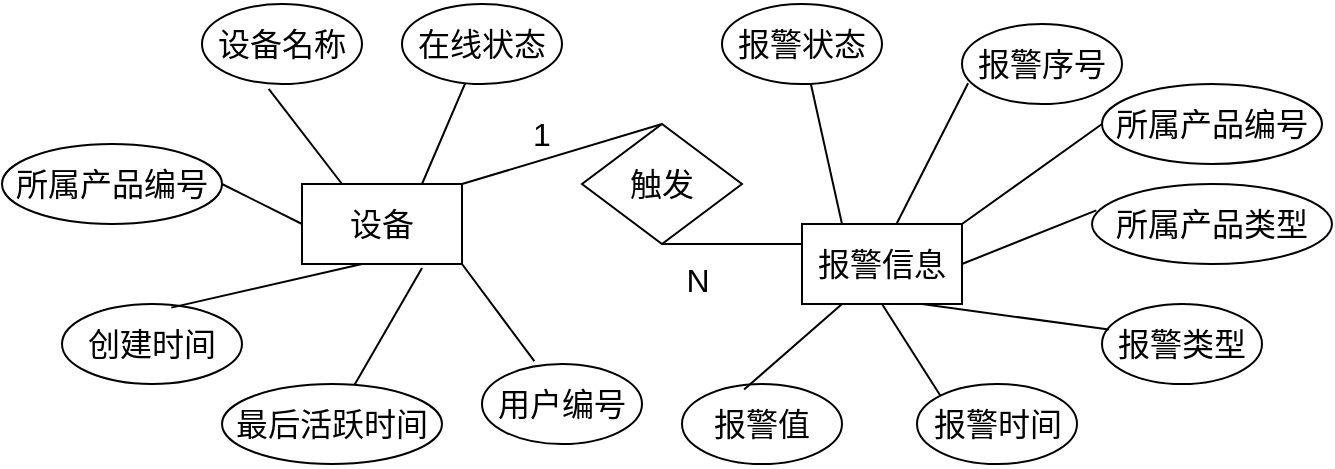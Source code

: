 <mxfile version="27.0.3">
  <diagram name="第 1 页" id="J3vB-FwPaxZ_yUchfMtn">
    <mxGraphModel dx="1500" dy="826" grid="1" gridSize="10" guides="1" tooltips="1" connect="1" arrows="1" fold="1" page="1" pageScale="1" pageWidth="827" pageHeight="1169" math="0" shadow="0">
      <root>
        <mxCell id="0" />
        <mxCell id="1" parent="0" />
        <mxCell id="3fFJmNPRNffP4QOuDfKV-3" value="&lt;font face=&quot;Helvetica&quot; style=&quot;font-size: 16px;&quot;&gt;报警信息&lt;/font&gt;" style="rounded=0;whiteSpace=wrap;html=1;" vertex="1" parent="1">
          <mxGeometry x="460" y="440" width="80" height="40" as="geometry" />
        </mxCell>
        <mxCell id="3fFJmNPRNffP4QOuDfKV-7" value="&lt;font style=&quot;font-size: 16px;&quot;&gt;设备&lt;/font&gt;" style="rounded=0;whiteSpace=wrap;html=1;" vertex="1" parent="1">
          <mxGeometry x="210" y="420" width="80" height="40" as="geometry" />
        </mxCell>
        <mxCell id="3fFJmNPRNffP4QOuDfKV-29" value="&lt;p class=&quot;MsoNormal&quot;&gt;&lt;font face=&quot;Helvetica&quot; style=&quot;font-size: 16px;&quot;&gt;设备名称&lt;/font&gt;&lt;/p&gt;" style="ellipse;whiteSpace=wrap;html=1;" vertex="1" parent="1">
          <mxGeometry x="160" y="330" width="80" height="40" as="geometry" />
        </mxCell>
        <mxCell id="3fFJmNPRNffP4QOuDfKV-30" value="&lt;p class=&quot;MsoNormal&quot;&gt;&lt;font face=&quot;Helvetica&quot; style=&quot;font-size: 16px;&quot;&gt;在线状态&lt;/font&gt;&lt;/p&gt;" style="ellipse;whiteSpace=wrap;html=1;" vertex="1" parent="1">
          <mxGeometry x="260" y="330" width="80" height="40" as="geometry" />
        </mxCell>
        <mxCell id="3fFJmNPRNffP4QOuDfKV-31" value="&lt;p class=&quot;MsoNormal&quot;&gt;&lt;font face=&quot;Helvetica&quot; style=&quot;font-size: 16px;&quot;&gt;用户编号&lt;/font&gt;&lt;/p&gt;" style="ellipse;whiteSpace=wrap;html=1;" vertex="1" parent="1">
          <mxGeometry x="300" y="510" width="80" height="40" as="geometry" />
        </mxCell>
        <mxCell id="3fFJmNPRNffP4QOuDfKV-32" value="&lt;p class=&quot;MsoNormal&quot;&gt;&lt;font face=&quot;Helvetica&quot; style=&quot;font-size: 16px;&quot;&gt;最后活跃时间&lt;/font&gt;&lt;/p&gt;" style="ellipse;whiteSpace=wrap;html=1;" vertex="1" parent="1">
          <mxGeometry x="170" y="520" width="110" height="40" as="geometry" />
        </mxCell>
        <mxCell id="3fFJmNPRNffP4QOuDfKV-33" value="&lt;p class=&quot;MsoNormal&quot;&gt;&lt;font face=&quot;Helvetica&quot; style=&quot;font-size: 16px;&quot;&gt;所属产品编号&lt;/font&gt;&lt;/p&gt;" style="ellipse;whiteSpace=wrap;html=1;" vertex="1" parent="1">
          <mxGeometry x="60" y="400" width="110" height="40" as="geometry" />
        </mxCell>
        <mxCell id="3fFJmNPRNffP4QOuDfKV-34" value="&lt;p class=&quot;MsoNormal&quot;&gt;&lt;span style=&quot;color: rgb(0, 0, 0);&quot;&gt;&lt;font face=&quot;Helvetica&quot; style=&quot;font-size: 16px;&quot;&gt;创建时间&lt;/font&gt;&lt;/span&gt;&lt;/p&gt;" style="ellipse;whiteSpace=wrap;html=1;" vertex="1" parent="1">
          <mxGeometry x="90" y="480" width="90" height="40" as="geometry" />
        </mxCell>
        <mxCell id="3fFJmNPRNffP4QOuDfKV-35" value="" style="endArrow=none;html=1;rounded=0;entryX=1;entryY=0.5;entryDx=0;entryDy=0;exitX=0;exitY=0.5;exitDx=0;exitDy=0;" edge="1" parent="1" source="3fFJmNPRNffP4QOuDfKV-7" target="3fFJmNPRNffP4QOuDfKV-33">
          <mxGeometry width="50" height="50" relative="1" as="geometry">
            <mxPoint x="210" y="440" as="sourcePoint" />
            <mxPoint x="550" y="170" as="targetPoint" />
          </mxGeometry>
        </mxCell>
        <mxCell id="3fFJmNPRNffP4QOuDfKV-36" value="" style="endArrow=none;html=1;rounded=0;entryX=0.417;entryY=1.06;entryDx=0;entryDy=0;exitX=0.25;exitY=0;exitDx=0;exitDy=0;entryPerimeter=0;" edge="1" parent="1" source="3fFJmNPRNffP4QOuDfKV-7" target="3fFJmNPRNffP4QOuDfKV-29">
          <mxGeometry width="50" height="50" relative="1" as="geometry">
            <mxPoint x="540" y="229.5" as="sourcePoint" />
            <mxPoint x="598" y="170.5" as="targetPoint" />
          </mxGeometry>
        </mxCell>
        <mxCell id="3fFJmNPRNffP4QOuDfKV-37" value="" style="endArrow=none;html=1;rounded=0;exitX=0.75;exitY=0;exitDx=0;exitDy=0;" edge="1" parent="1" source="3fFJmNPRNffP4QOuDfKV-7" target="3fFJmNPRNffP4QOuDfKV-30">
          <mxGeometry width="50" height="50" relative="1" as="geometry">
            <mxPoint x="538" y="245.5" as="sourcePoint" />
            <mxPoint x="640" y="200" as="targetPoint" />
          </mxGeometry>
        </mxCell>
        <mxCell id="3fFJmNPRNffP4QOuDfKV-38" value="" style="endArrow=none;html=1;rounded=0;entryX=0.327;entryY=-0.035;entryDx=0;entryDy=0;exitX=1;exitY=1;exitDx=0;exitDy=0;entryPerimeter=0;" edge="1" parent="1" source="3fFJmNPRNffP4QOuDfKV-7" target="3fFJmNPRNffP4QOuDfKV-31">
          <mxGeometry width="50" height="50" relative="1" as="geometry">
            <mxPoint x="538" y="260" as="sourcePoint" />
            <mxPoint x="670" y="234.5" as="targetPoint" />
          </mxGeometry>
        </mxCell>
        <mxCell id="3fFJmNPRNffP4QOuDfKV-39" value="" style="endArrow=none;html=1;rounded=0;" edge="1" parent="1" target="3fFJmNPRNffP4QOuDfKV-32">
          <mxGeometry width="50" height="50" relative="1" as="geometry">
            <mxPoint x="270" y="462" as="sourcePoint" />
            <mxPoint x="652" y="280" as="targetPoint" />
          </mxGeometry>
        </mxCell>
        <mxCell id="3fFJmNPRNffP4QOuDfKV-40" value="" style="endArrow=none;html=1;rounded=0;entryX=0.607;entryY=0.045;entryDx=0;entryDy=0;entryPerimeter=0;" edge="1" parent="1" target="3fFJmNPRNffP4QOuDfKV-34">
          <mxGeometry width="50" height="50" relative="1" as="geometry">
            <mxPoint x="240" y="460" as="sourcePoint" />
            <mxPoint x="640" y="330" as="targetPoint" />
          </mxGeometry>
        </mxCell>
        <mxCell id="3fFJmNPRNffP4QOuDfKV-66" value="&lt;span style=&quot;font-size: 16px;&quot;&gt;触发&lt;/span&gt;" style="rhombus;whiteSpace=wrap;html=1;" vertex="1" parent="1">
          <mxGeometry x="350" y="390" width="80" height="60" as="geometry" />
        </mxCell>
        <mxCell id="3fFJmNPRNffP4QOuDfKV-67" value="" style="endArrow=none;html=1;rounded=0;exitX=0.5;exitY=0;exitDx=0;exitDy=0;" edge="1" parent="1" source="3fFJmNPRNffP4QOuDfKV-66">
          <mxGeometry width="50" height="50" relative="1" as="geometry">
            <mxPoint x="490" y="340" as="sourcePoint" />
            <mxPoint x="290" y="420" as="targetPoint" />
          </mxGeometry>
        </mxCell>
        <mxCell id="3fFJmNPRNffP4QOuDfKV-68" value="" style="endArrow=none;html=1;rounded=0;exitX=0;exitY=0.25;exitDx=0;exitDy=0;entryX=0.5;entryY=1;entryDx=0;entryDy=0;" edge="1" parent="1" source="3fFJmNPRNffP4QOuDfKV-3" target="3fFJmNPRNffP4QOuDfKV-66">
          <mxGeometry width="50" height="50" relative="1" as="geometry">
            <mxPoint x="640" y="540" as="sourcePoint" />
            <mxPoint x="570" y="440" as="targetPoint" />
          </mxGeometry>
        </mxCell>
        <mxCell id="3fFJmNPRNffP4QOuDfKV-69" value="&lt;p class=&quot;MsoNormal&quot;&gt;&lt;font face=&quot;Helvetica&quot; style=&quot;font-size: 16px;&quot;&gt;所属产品类型&lt;/font&gt;&lt;/p&gt;" style="ellipse;whiteSpace=wrap;html=1;" vertex="1" parent="1">
          <mxGeometry x="605" y="420" width="120" height="40" as="geometry" />
        </mxCell>
        <mxCell id="3fFJmNPRNffP4QOuDfKV-70" value="&lt;p class=&quot;MsoNormal&quot;&gt;&lt;span style=&quot;color: rgb(0, 0, 0);&quot;&gt;&lt;font face=&quot;Helvetica&quot; style=&quot;font-size: 16px;&quot;&gt;报警类型&lt;/font&gt;&lt;/span&gt;&lt;/p&gt;" style="ellipse;whiteSpace=wrap;html=1;" vertex="1" parent="1">
          <mxGeometry x="610" y="480" width="80" height="40" as="geometry" />
        </mxCell>
        <mxCell id="3fFJmNPRNffP4QOuDfKV-71" value="&lt;p class=&quot;MsoNormal&quot;&gt;&lt;font face=&quot;Helvetica&quot; style=&quot;font-size: 16px;&quot;&gt;报警序号&lt;/font&gt;&lt;/p&gt;" style="ellipse;whiteSpace=wrap;html=1;" vertex="1" parent="1">
          <mxGeometry x="540" y="340" width="80" height="40" as="geometry" />
        </mxCell>
        <mxCell id="3fFJmNPRNffP4QOuDfKV-72" value="&lt;p class=&quot;MsoNormal&quot;&gt;&lt;font face=&quot;Helvetica&quot; style=&quot;font-size: 16px;&quot;&gt;所属产品编号&lt;/font&gt;&lt;/p&gt;" style="ellipse;whiteSpace=wrap;html=1;" vertex="1" parent="1">
          <mxGeometry x="610" y="370" width="110" height="40" as="geometry" />
        </mxCell>
        <mxCell id="3fFJmNPRNffP4QOuDfKV-73" value="&lt;p class=&quot;MsoNormal&quot;&gt;&lt;font face=&quot;Helvetica&quot; style=&quot;font-size: 16px;&quot;&gt;报警值&lt;/font&gt;&lt;/p&gt;" style="ellipse;whiteSpace=wrap;html=1;" vertex="1" parent="1">
          <mxGeometry x="400" y="520" width="80" height="40" as="geometry" />
        </mxCell>
        <mxCell id="3fFJmNPRNffP4QOuDfKV-74" value="&lt;p class=&quot;MsoNormal&quot;&gt;&lt;font face=&quot;Helvetica&quot; style=&quot;font-size: 16px;&quot;&gt;报警时间&lt;/font&gt;&lt;/p&gt;" style="ellipse;whiteSpace=wrap;html=1;" vertex="1" parent="1">
          <mxGeometry x="517.5" y="520" width="80" height="40" as="geometry" />
        </mxCell>
        <mxCell id="3fFJmNPRNffP4QOuDfKV-75" value="&lt;p class=&quot;MsoNormal&quot;&gt;&lt;font style=&quot;font-size: 16px;&quot;&gt;报警状态&lt;/font&gt;&lt;/p&gt;" style="ellipse;whiteSpace=wrap;html=1;" vertex="1" parent="1">
          <mxGeometry x="420" y="330" width="80" height="40" as="geometry" />
        </mxCell>
        <mxCell id="3fFJmNPRNffP4QOuDfKV-76" value="" style="endArrow=none;html=1;rounded=0;exitX=0.25;exitY=0;exitDx=0;exitDy=0;" edge="1" parent="1" source="3fFJmNPRNffP4QOuDfKV-3" target="3fFJmNPRNffP4QOuDfKV-75">
          <mxGeometry width="50" height="50" relative="1" as="geometry">
            <mxPoint x="478" y="430" as="sourcePoint" />
            <mxPoint x="715" y="420" as="targetPoint" />
          </mxGeometry>
        </mxCell>
        <mxCell id="3fFJmNPRNffP4QOuDfKV-77" value="" style="endArrow=none;html=1;rounded=0;exitX=0.593;exitY=-0.01;exitDx=0;exitDy=0;entryX=0.038;entryY=0.74;entryDx=0;entryDy=0;entryPerimeter=0;exitPerimeter=0;" edge="1" parent="1" source="3fFJmNPRNffP4QOuDfKV-3" target="3fFJmNPRNffP4QOuDfKV-71">
          <mxGeometry width="50" height="50" relative="1" as="geometry">
            <mxPoint x="700" y="490" as="sourcePoint" />
            <mxPoint x="795" y="450" as="targetPoint" />
          </mxGeometry>
        </mxCell>
        <mxCell id="3fFJmNPRNffP4QOuDfKV-78" value="" style="endArrow=none;html=1;rounded=0;exitX=1;exitY=0;exitDx=0;exitDy=0;entryX=0;entryY=0.5;entryDx=0;entryDy=0;" edge="1" parent="1" source="3fFJmNPRNffP4QOuDfKV-3" target="3fFJmNPRNffP4QOuDfKV-72">
          <mxGeometry width="50" height="50" relative="1" as="geometry">
            <mxPoint x="700" y="504.18" as="sourcePoint" />
            <mxPoint x="831.203" y="530.004" as="targetPoint" />
          </mxGeometry>
        </mxCell>
        <mxCell id="3fFJmNPRNffP4QOuDfKV-79" value="" style="endArrow=none;html=1;rounded=0;exitX=1;exitY=0.5;exitDx=0;exitDy=0;entryX=0.018;entryY=0.33;entryDx=0;entryDy=0;entryPerimeter=0;" edge="1" parent="1" source="3fFJmNPRNffP4QOuDfKV-3" target="3fFJmNPRNffP4QOuDfKV-69">
          <mxGeometry width="50" height="50" relative="1" as="geometry">
            <mxPoint x="695" y="510" as="sourcePoint" />
            <mxPoint x="846" y="526" as="targetPoint" />
          </mxGeometry>
        </mxCell>
        <mxCell id="3fFJmNPRNffP4QOuDfKV-80" value="" style="endArrow=none;html=1;rounded=0;exitX=0.75;exitY=1;exitDx=0;exitDy=0;entryX=0.043;entryY=0.32;entryDx=0;entryDy=0;entryPerimeter=0;" edge="1" parent="1" source="3fFJmNPRNffP4QOuDfKV-3" target="3fFJmNPRNffP4QOuDfKV-70">
          <mxGeometry width="50" height="50" relative="1" as="geometry">
            <mxPoint x="638" y="587" as="sourcePoint" />
            <mxPoint x="742" y="570" as="targetPoint" />
          </mxGeometry>
        </mxCell>
        <mxCell id="3fFJmNPRNffP4QOuDfKV-81" value="" style="endArrow=none;html=1;rounded=0;exitX=0.5;exitY=1;exitDx=0;exitDy=0;entryX=0;entryY=0;entryDx=0;entryDy=0;" edge="1" parent="1" source="3fFJmNPRNffP4QOuDfKV-3" target="3fFJmNPRNffP4QOuDfKV-74">
          <mxGeometry width="50" height="50" relative="1" as="geometry">
            <mxPoint x="675" y="530" as="sourcePoint" />
            <mxPoint x="796" y="637" as="targetPoint" />
          </mxGeometry>
        </mxCell>
        <mxCell id="3fFJmNPRNffP4QOuDfKV-82" value="" style="endArrow=none;html=1;rounded=0;exitX=0.25;exitY=1;exitDx=0;exitDy=0;entryX=0.388;entryY=0.07;entryDx=0;entryDy=0;entryPerimeter=0;" edge="1" parent="1" source="3fFJmNPRNffP4QOuDfKV-3" target="3fFJmNPRNffP4QOuDfKV-73">
          <mxGeometry width="50" height="50" relative="1" as="geometry">
            <mxPoint x="615" y="540" as="sourcePoint" />
            <mxPoint x="680" y="690" as="targetPoint" />
          </mxGeometry>
        </mxCell>
        <mxCell id="3fFJmNPRNffP4QOuDfKV-128" value="&lt;span style=&quot;font-size: 16px;&quot;&gt;1&lt;/span&gt;" style="text;html=1;align=center;verticalAlign=middle;whiteSpace=wrap;rounded=0;" vertex="1" parent="1">
          <mxGeometry x="300" y="380" width="60" height="30" as="geometry" />
        </mxCell>
        <mxCell id="3fFJmNPRNffP4QOuDfKV-129" value="&lt;span style=&quot;font-size: 16px;&quot;&gt;N&lt;/span&gt;" style="text;html=1;align=center;verticalAlign=middle;whiteSpace=wrap;rounded=0;" vertex="1" parent="1">
          <mxGeometry x="377.5" y="453" width="60" height="30" as="geometry" />
        </mxCell>
      </root>
    </mxGraphModel>
  </diagram>
</mxfile>
